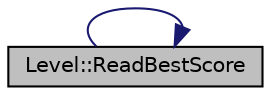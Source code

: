 digraph "Level::ReadBestScore"
{
 // LATEX_PDF_SIZE
  edge [fontname="Helvetica",fontsize="10",labelfontname="Helvetica",labelfontsize="10"];
  node [fontname="Helvetica",fontsize="10",shape=record];
  rankdir="LR";
  Node15 [label="Level::ReadBestScore",height=0.2,width=0.4,color="black", fillcolor="grey75", style="filled", fontcolor="black",tooltip="Read the best score saved for the current level."];
  Node15 -> Node15 [color="midnightblue",fontsize="10",style="solid",fontname="Helvetica"];
}
